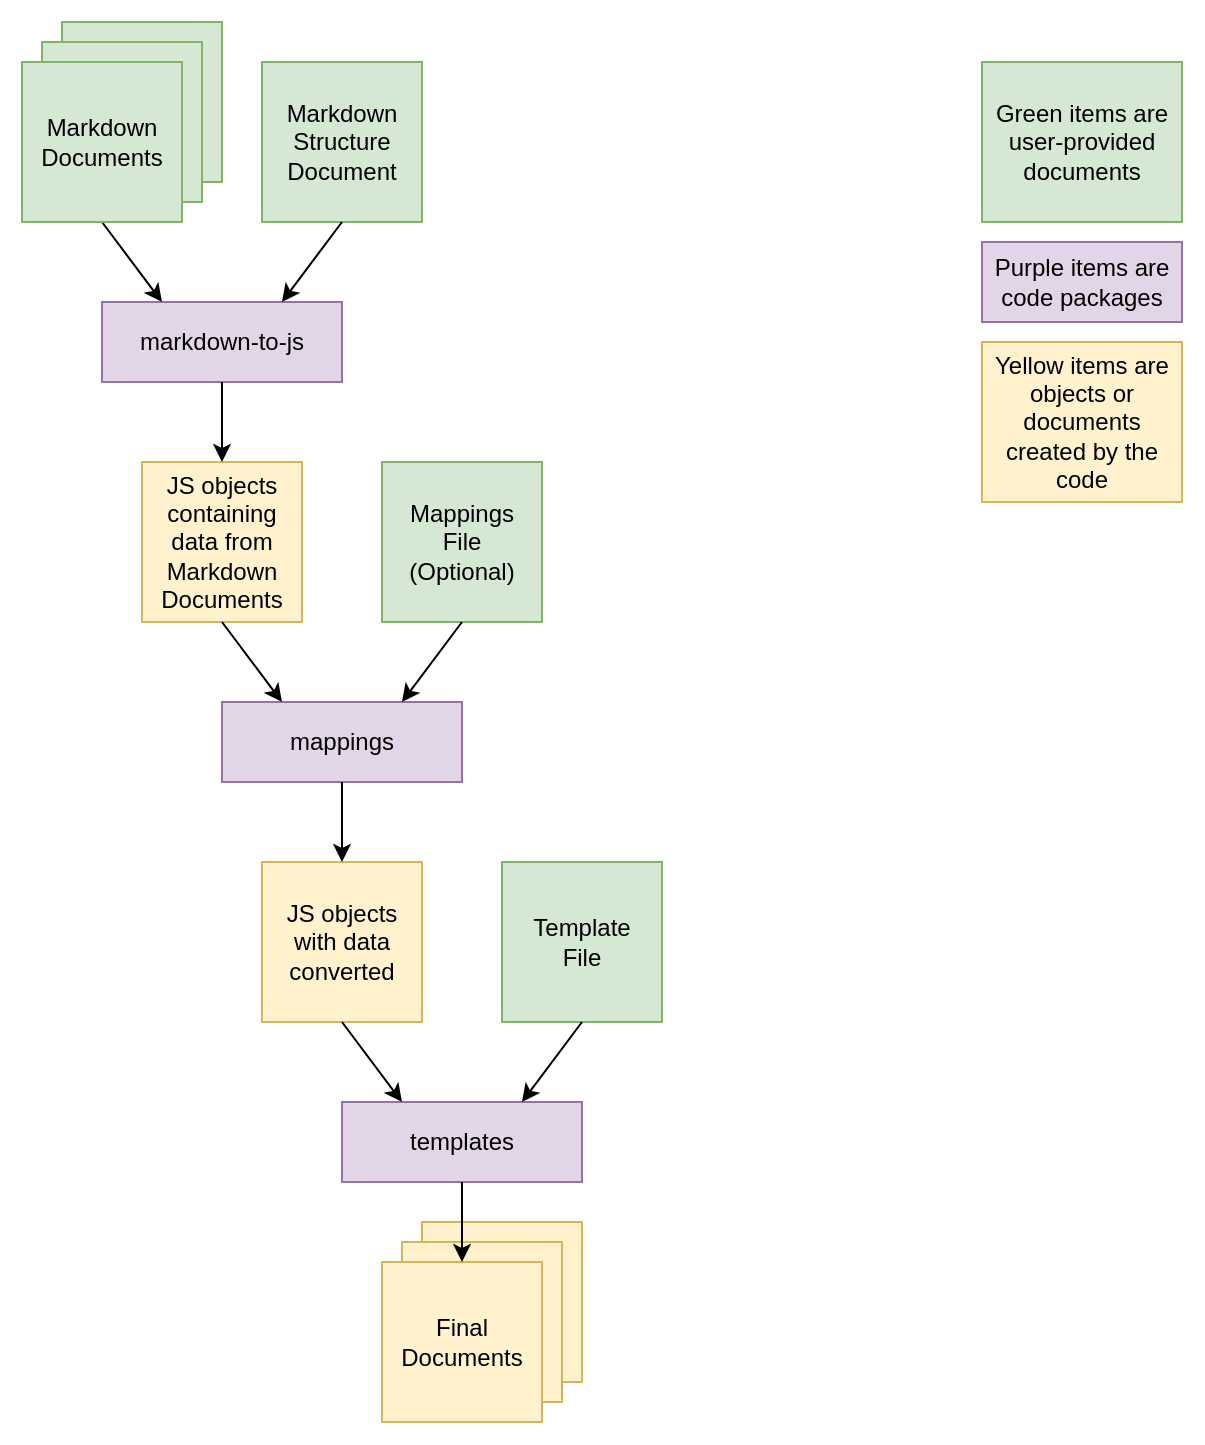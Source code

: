 <mxfile version="14.7.6" type="device"><diagram id="7afk7fnc0OemgANPkIOI" name="Page-1"><mxGraphModel dx="1038" dy="548" grid="1" gridSize="10" guides="1" tooltips="1" connect="1" arrows="1" fold="1" page="1" pageScale="1" pageWidth="827" pageHeight="1169" math="0" shadow="0"><root><mxCell id="0"/><mxCell id="1" parent="0"/><mxCell id="2TVUlYVX8MOfOoXzLyEe-6" value="" style="rounded=0;whiteSpace=wrap;html=1;fillColor=none;strokeColor=#FFFFFF;" parent="1" vertex="1"><mxGeometry x="30" y="10" width="600" height="720" as="geometry"/></mxCell><mxCell id="7aIuzLCG460D4bqcayj1-1" value="Markdown&lt;br&gt;Structure&lt;br&gt;Document" style="rounded=0;whiteSpace=wrap;html=1;fillColor=#d5e8d4;strokeColor=#82b366;" parent="1" vertex="1"><mxGeometry x="160" y="40" width="80" height="80" as="geometry"/></mxCell><mxCell id="7aIuzLCG460D4bqcayj1-2" value="Markdown&lt;br&gt;Documents" style="rounded=0;whiteSpace=wrap;html=1;fillColor=#d5e8d4;strokeColor=#82b366;" parent="1" vertex="1"><mxGeometry x="60" y="20" width="80" height="80" as="geometry"/></mxCell><mxCell id="7aIuzLCG460D4bqcayj1-4" value="markdown-to-js" style="rounded=0;whiteSpace=wrap;html=1;fillColor=#e1d5e7;strokeColor=#9673a6;" parent="1" vertex="1"><mxGeometry x="80" y="160" width="120" height="40" as="geometry"/></mxCell><mxCell id="7aIuzLCG460D4bqcayj1-5" value="" style="endArrow=classic;html=1;exitX=0.5;exitY=1;exitDx=0;exitDy=0;entryX=0.75;entryY=0;entryDx=0;entryDy=0;" parent="1" source="7aIuzLCG460D4bqcayj1-1" target="7aIuzLCG460D4bqcayj1-4" edge="1"><mxGeometry width="50" height="50" relative="1" as="geometry"><mxPoint x="390" y="310" as="sourcePoint"/><mxPoint x="370" y="220" as="targetPoint"/></mxGeometry></mxCell><mxCell id="7aIuzLCG460D4bqcayj1-6" value="" style="endArrow=classic;html=1;exitX=0.5;exitY=1;exitDx=0;exitDy=0;entryX=0.25;entryY=0;entryDx=0;entryDy=0;" parent="1" source="2TVUlYVX8MOfOoXzLyEe-2" target="7aIuzLCG460D4bqcayj1-4" edge="1"><mxGeometry width="50" height="50" relative="1" as="geometry"><mxPoint x="90" y="170" as="sourcePoint"/><mxPoint x="130" y="210" as="targetPoint"/></mxGeometry></mxCell><mxCell id="7aIuzLCG460D4bqcayj1-7" value="JS objects containing data from Markdown Documents" style="rounded=0;whiteSpace=wrap;html=1;fillColor=#fff2cc;strokeColor=#d6b656;" parent="1" vertex="1"><mxGeometry x="100" y="240" width="80" height="80" as="geometry"/></mxCell><mxCell id="7aIuzLCG460D4bqcayj1-8" value="" style="endArrow=classic;html=1;exitX=0.5;exitY=1;exitDx=0;exitDy=0;entryX=0.5;entryY=0;entryDx=0;entryDy=0;" parent="1" source="7aIuzLCG460D4bqcayj1-4" target="7aIuzLCG460D4bqcayj1-7" edge="1"><mxGeometry width="50" height="50" relative="1" as="geometry"><mxPoint x="390" y="300" as="sourcePoint"/><mxPoint x="440" y="250" as="targetPoint"/></mxGeometry></mxCell><mxCell id="7aIuzLCG460D4bqcayj1-9" value="Mappings&lt;br&gt;File&lt;br&gt;(Optional)" style="rounded=0;whiteSpace=wrap;html=1;fillColor=#d5e8d4;strokeColor=#82b366;" parent="1" vertex="1"><mxGeometry x="220" y="240" width="80" height="80" as="geometry"/></mxCell><mxCell id="7aIuzLCG460D4bqcayj1-10" value="mappings" style="rounded=0;whiteSpace=wrap;html=1;fillColor=#e1d5e7;strokeColor=#9673a6;" parent="1" vertex="1"><mxGeometry x="140" y="360" width="120" height="40" as="geometry"/></mxCell><mxCell id="7aIuzLCG460D4bqcayj1-11" value="" style="endArrow=classic;html=1;exitX=0.5;exitY=1;exitDx=0;exitDy=0;entryX=0.25;entryY=0;entryDx=0;entryDy=0;" parent="1" source="7aIuzLCG460D4bqcayj1-7" target="7aIuzLCG460D4bqcayj1-10" edge="1"><mxGeometry width="50" height="50" relative="1" as="geometry"><mxPoint x="390" y="360" as="sourcePoint"/><mxPoint x="440" y="310" as="targetPoint"/></mxGeometry></mxCell><mxCell id="7aIuzLCG460D4bqcayj1-12" value="" style="endArrow=classic;html=1;exitX=0.5;exitY=1;exitDx=0;exitDy=0;entryX=0.75;entryY=0;entryDx=0;entryDy=0;" parent="1" source="7aIuzLCG460D4bqcayj1-9" target="7aIuzLCG460D4bqcayj1-10" edge="1"><mxGeometry width="50" height="50" relative="1" as="geometry"><mxPoint x="390" y="360" as="sourcePoint"/><mxPoint x="440" y="310" as="targetPoint"/></mxGeometry></mxCell><mxCell id="7aIuzLCG460D4bqcayj1-13" value="JS objects with data converted" style="rounded=0;whiteSpace=wrap;html=1;fillColor=#fff2cc;strokeColor=#d6b656;" parent="1" vertex="1"><mxGeometry x="160" y="440" width="80" height="80" as="geometry"/></mxCell><mxCell id="7aIuzLCG460D4bqcayj1-14" value="" style="endArrow=classic;html=1;exitX=0.5;exitY=1;exitDx=0;exitDy=0;entryX=0.5;entryY=0;entryDx=0;entryDy=0;" parent="1" source="7aIuzLCG460D4bqcayj1-10" target="7aIuzLCG460D4bqcayj1-13" edge="1"><mxGeometry width="50" height="50" relative="1" as="geometry"><mxPoint x="390" y="460" as="sourcePoint"/><mxPoint x="440" y="410" as="targetPoint"/></mxGeometry></mxCell><mxCell id="7aIuzLCG460D4bqcayj1-15" value="templates" style="rounded=0;whiteSpace=wrap;html=1;fillColor=#e1d5e7;strokeColor=#9673a6;" parent="1" vertex="1"><mxGeometry x="200" y="560" width="120" height="40" as="geometry"/></mxCell><mxCell id="7aIuzLCG460D4bqcayj1-16" value="Template&lt;br&gt;File" style="rounded=0;whiteSpace=wrap;html=1;fillColor=#d5e8d4;strokeColor=#82b366;" parent="1" vertex="1"><mxGeometry x="280" y="440" width="80" height="80" as="geometry"/></mxCell><mxCell id="7aIuzLCG460D4bqcayj1-17" value="Final Documents" style="rounded=0;whiteSpace=wrap;html=1;fillColor=#fff2cc;strokeColor=#d6b656;" parent="1" vertex="1"><mxGeometry x="240" y="620" width="80" height="80" as="geometry"/></mxCell><mxCell id="7aIuzLCG460D4bqcayj1-18" value="" style="endArrow=classic;html=1;exitX=0.5;exitY=1;exitDx=0;exitDy=0;entryX=0.25;entryY=0;entryDx=0;entryDy=0;" parent="1" source="7aIuzLCG460D4bqcayj1-13" target="7aIuzLCG460D4bqcayj1-15" edge="1"><mxGeometry width="50" height="50" relative="1" as="geometry"><mxPoint x="390" y="520" as="sourcePoint"/><mxPoint x="440" y="470" as="targetPoint"/></mxGeometry></mxCell><mxCell id="7aIuzLCG460D4bqcayj1-19" value="" style="endArrow=classic;html=1;exitX=0.5;exitY=1;exitDx=0;exitDy=0;entryX=0.75;entryY=0;entryDx=0;entryDy=0;" parent="1" source="7aIuzLCG460D4bqcayj1-16" target="7aIuzLCG460D4bqcayj1-15" edge="1"><mxGeometry width="50" height="50" relative="1" as="geometry"><mxPoint x="390" y="520" as="sourcePoint"/><mxPoint x="440" y="470" as="targetPoint"/></mxGeometry></mxCell><mxCell id="7aIuzLCG460D4bqcayj1-21" value="Green items are user-provided documents" style="rounded=0;whiteSpace=wrap;html=1;fillColor=#d5e8d4;strokeColor=#82b366;" parent="1" vertex="1"><mxGeometry x="520" y="40" width="100" height="80" as="geometry"/></mxCell><mxCell id="7aIuzLCG460D4bqcayj1-22" value="Purple items are code packages" style="rounded=0;whiteSpace=wrap;html=1;fillColor=#e1d5e7;strokeColor=#9673a6;" parent="1" vertex="1"><mxGeometry x="520" y="130" width="100" height="40" as="geometry"/></mxCell><mxCell id="7aIuzLCG460D4bqcayj1-23" value="Yellow items are objects or documents created by the code" style="rounded=0;whiteSpace=wrap;html=1;fillColor=#fff2cc;strokeColor=#d6b656;" parent="1" vertex="1"><mxGeometry x="520" y="180" width="100" height="80" as="geometry"/></mxCell><mxCell id="2TVUlYVX8MOfOoXzLyEe-1" value="Markdown&lt;br&gt;Documents" style="rounded=0;whiteSpace=wrap;html=1;fillColor=#d5e8d4;strokeColor=#82b366;" parent="1" vertex="1"><mxGeometry x="50" y="30" width="80" height="80" as="geometry"/></mxCell><mxCell id="2TVUlYVX8MOfOoXzLyEe-2" value="Markdown&lt;br&gt;Documents" style="rounded=0;whiteSpace=wrap;html=1;fillColor=#d5e8d4;strokeColor=#82b366;" parent="1" vertex="1"><mxGeometry x="40" y="40" width="80" height="80" as="geometry"/></mxCell><mxCell id="2TVUlYVX8MOfOoXzLyEe-3" value="Final Documents" style="rounded=0;whiteSpace=wrap;html=1;fillColor=#fff2cc;strokeColor=#d6b656;" parent="1" vertex="1"><mxGeometry x="230" y="630" width="80" height="80" as="geometry"/></mxCell><mxCell id="2TVUlYVX8MOfOoXzLyEe-4" value="Final Documents" style="rounded=0;whiteSpace=wrap;html=1;fillColor=#fff2cc;strokeColor=#d6b656;" parent="1" vertex="1"><mxGeometry x="220" y="640" width="80" height="80" as="geometry"/></mxCell><mxCell id="7aIuzLCG460D4bqcayj1-20" value="" style="endArrow=classic;html=1;exitX=0.5;exitY=1;exitDx=0;exitDy=0;" parent="1" source="7aIuzLCG460D4bqcayj1-15" edge="1"><mxGeometry width="50" height="50" relative="1" as="geometry"><mxPoint x="390" y="520" as="sourcePoint"/><mxPoint x="260" y="640" as="targetPoint"/></mxGeometry></mxCell></root></mxGraphModel></diagram></mxfile>